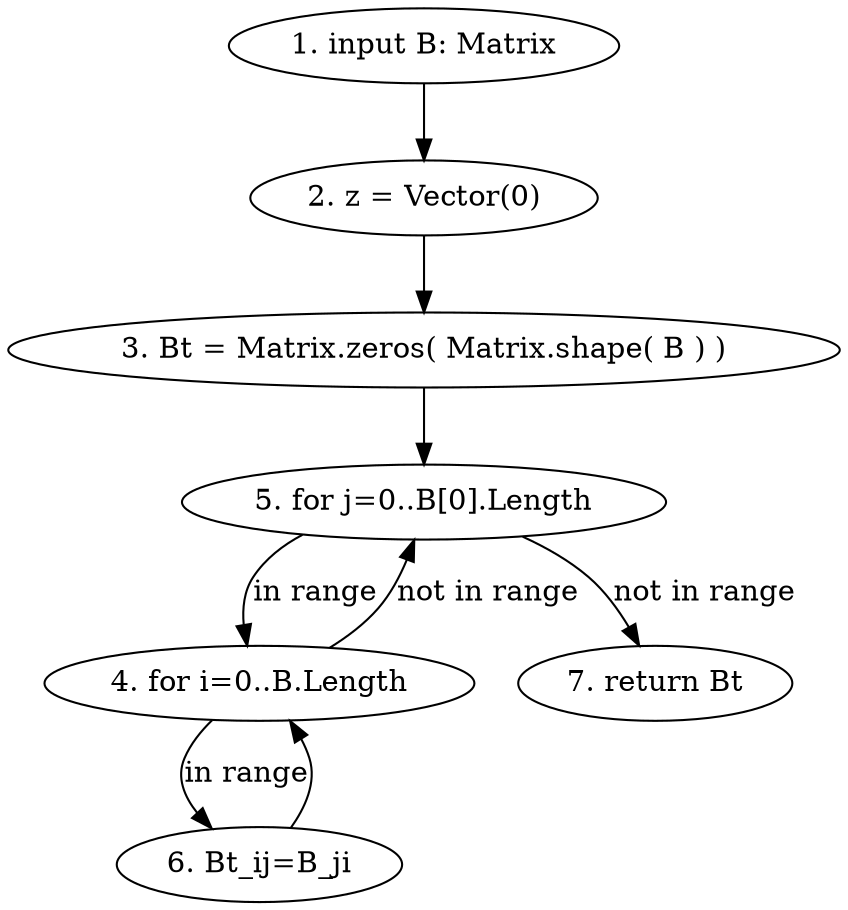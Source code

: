 digraph G {
   INP [label="1. input B: Matrix"]
   SET1 [label="2. z = Vector(0)"]
   SET2 [label="3. Bt = Matrix.zeros( Matrix.shape( B ) )"]
   FOR_INN [label="4. for i=0..B.Length"]
   FOR_EXT [label="5. for j=0..B[0].Length"]
   SET [label="6. Bt_ij=B_ji"]
   RET [label="7. return Bt"]

   INP -> SET1 -> SET2 -> FOR_EXT 
   FOR_EXT -> FOR_INN [label="in range"]
   FOR_EXT -> RET [label="not in range"]
   FOR_INN -> SET [label="in range"]
   FOR_INN -> FOR_EXT [label="not in range"]
   SET -> FOR_INN
    
}